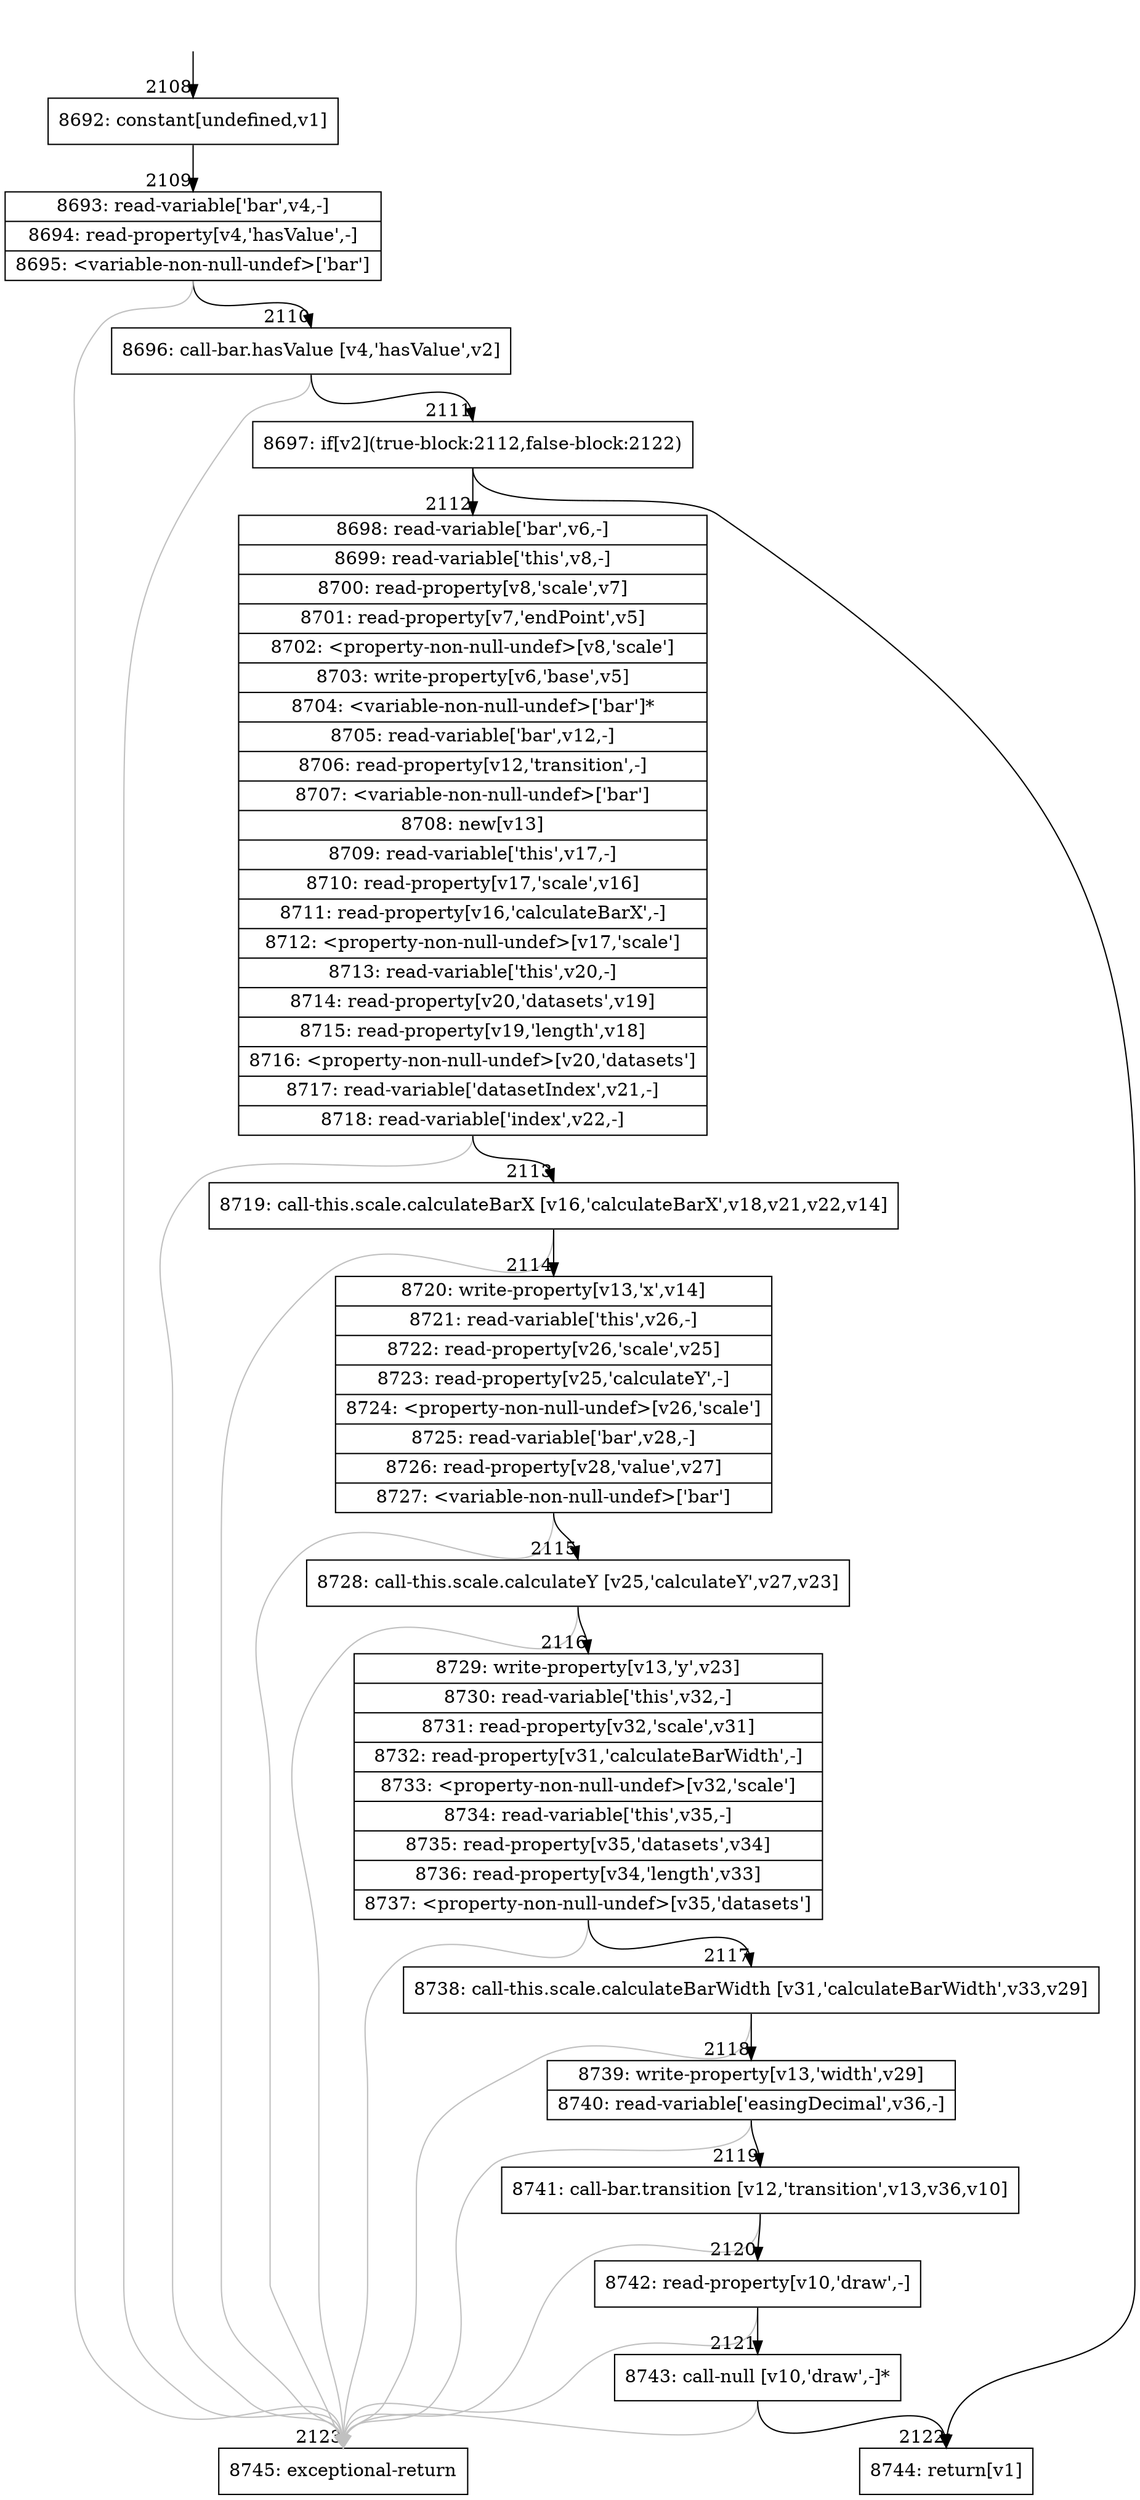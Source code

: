 digraph {
rankdir="TD"
BB_entry195[shape=none,label=""];
BB_entry195 -> BB2108 [tailport=s, headport=n, headlabel="    2108"]
BB2108 [shape=record label="{8692: constant[undefined,v1]}" ] 
BB2108 -> BB2109 [tailport=s, headport=n, headlabel="      2109"]
BB2109 [shape=record label="{8693: read-variable['bar',v4,-]|8694: read-property[v4,'hasValue',-]|8695: \<variable-non-null-undef\>['bar']}" ] 
BB2109 -> BB2110 [tailport=s, headport=n, headlabel="      2110"]
BB2109 -> BB2123 [tailport=s, headport=n, color=gray, headlabel="      2123"]
BB2110 [shape=record label="{8696: call-bar.hasValue [v4,'hasValue',v2]}" ] 
BB2110 -> BB2111 [tailport=s, headport=n, headlabel="      2111"]
BB2110 -> BB2123 [tailport=s, headport=n, color=gray]
BB2111 [shape=record label="{8697: if[v2](true-block:2112,false-block:2122)}" ] 
BB2111 -> BB2112 [tailport=s, headport=n, headlabel="      2112"]
BB2111 -> BB2122 [tailport=s, headport=n, headlabel="      2122"]
BB2112 [shape=record label="{8698: read-variable['bar',v6,-]|8699: read-variable['this',v8,-]|8700: read-property[v8,'scale',v7]|8701: read-property[v7,'endPoint',v5]|8702: \<property-non-null-undef\>[v8,'scale']|8703: write-property[v6,'base',v5]|8704: \<variable-non-null-undef\>['bar']*|8705: read-variable['bar',v12,-]|8706: read-property[v12,'transition',-]|8707: \<variable-non-null-undef\>['bar']|8708: new[v13]|8709: read-variable['this',v17,-]|8710: read-property[v17,'scale',v16]|8711: read-property[v16,'calculateBarX',-]|8712: \<property-non-null-undef\>[v17,'scale']|8713: read-variable['this',v20,-]|8714: read-property[v20,'datasets',v19]|8715: read-property[v19,'length',v18]|8716: \<property-non-null-undef\>[v20,'datasets']|8717: read-variable['datasetIndex',v21,-]|8718: read-variable['index',v22,-]}" ] 
BB2112 -> BB2113 [tailport=s, headport=n, headlabel="      2113"]
BB2112 -> BB2123 [tailport=s, headport=n, color=gray]
BB2113 [shape=record label="{8719: call-this.scale.calculateBarX [v16,'calculateBarX',v18,v21,v22,v14]}" ] 
BB2113 -> BB2114 [tailport=s, headport=n, headlabel="      2114"]
BB2113 -> BB2123 [tailport=s, headport=n, color=gray]
BB2114 [shape=record label="{8720: write-property[v13,'x',v14]|8721: read-variable['this',v26,-]|8722: read-property[v26,'scale',v25]|8723: read-property[v25,'calculateY',-]|8724: \<property-non-null-undef\>[v26,'scale']|8725: read-variable['bar',v28,-]|8726: read-property[v28,'value',v27]|8727: \<variable-non-null-undef\>['bar']}" ] 
BB2114 -> BB2115 [tailport=s, headport=n, headlabel="      2115"]
BB2114 -> BB2123 [tailport=s, headport=n, color=gray]
BB2115 [shape=record label="{8728: call-this.scale.calculateY [v25,'calculateY',v27,v23]}" ] 
BB2115 -> BB2116 [tailport=s, headport=n, headlabel="      2116"]
BB2115 -> BB2123 [tailport=s, headport=n, color=gray]
BB2116 [shape=record label="{8729: write-property[v13,'y',v23]|8730: read-variable['this',v32,-]|8731: read-property[v32,'scale',v31]|8732: read-property[v31,'calculateBarWidth',-]|8733: \<property-non-null-undef\>[v32,'scale']|8734: read-variable['this',v35,-]|8735: read-property[v35,'datasets',v34]|8736: read-property[v34,'length',v33]|8737: \<property-non-null-undef\>[v35,'datasets']}" ] 
BB2116 -> BB2117 [tailport=s, headport=n, headlabel="      2117"]
BB2116 -> BB2123 [tailport=s, headport=n, color=gray]
BB2117 [shape=record label="{8738: call-this.scale.calculateBarWidth [v31,'calculateBarWidth',v33,v29]}" ] 
BB2117 -> BB2118 [tailport=s, headport=n, headlabel="      2118"]
BB2117 -> BB2123 [tailport=s, headport=n, color=gray]
BB2118 [shape=record label="{8739: write-property[v13,'width',v29]|8740: read-variable['easingDecimal',v36,-]}" ] 
BB2118 -> BB2119 [tailport=s, headport=n, headlabel="      2119"]
BB2118 -> BB2123 [tailport=s, headport=n, color=gray]
BB2119 [shape=record label="{8741: call-bar.transition [v12,'transition',v13,v36,v10]}" ] 
BB2119 -> BB2120 [tailport=s, headport=n, headlabel="      2120"]
BB2119 -> BB2123 [tailport=s, headport=n, color=gray]
BB2120 [shape=record label="{8742: read-property[v10,'draw',-]}" ] 
BB2120 -> BB2121 [tailport=s, headport=n, headlabel="      2121"]
BB2120 -> BB2123 [tailport=s, headport=n, color=gray]
BB2121 [shape=record label="{8743: call-null [v10,'draw',-]*}" ] 
BB2121 -> BB2122 [tailport=s, headport=n]
BB2121 -> BB2123 [tailport=s, headport=n, color=gray]
BB2122 [shape=record label="{8744: return[v1]}" ] 
BB2123 [shape=record label="{8745: exceptional-return}" ] 
//#$~ 2315
}
